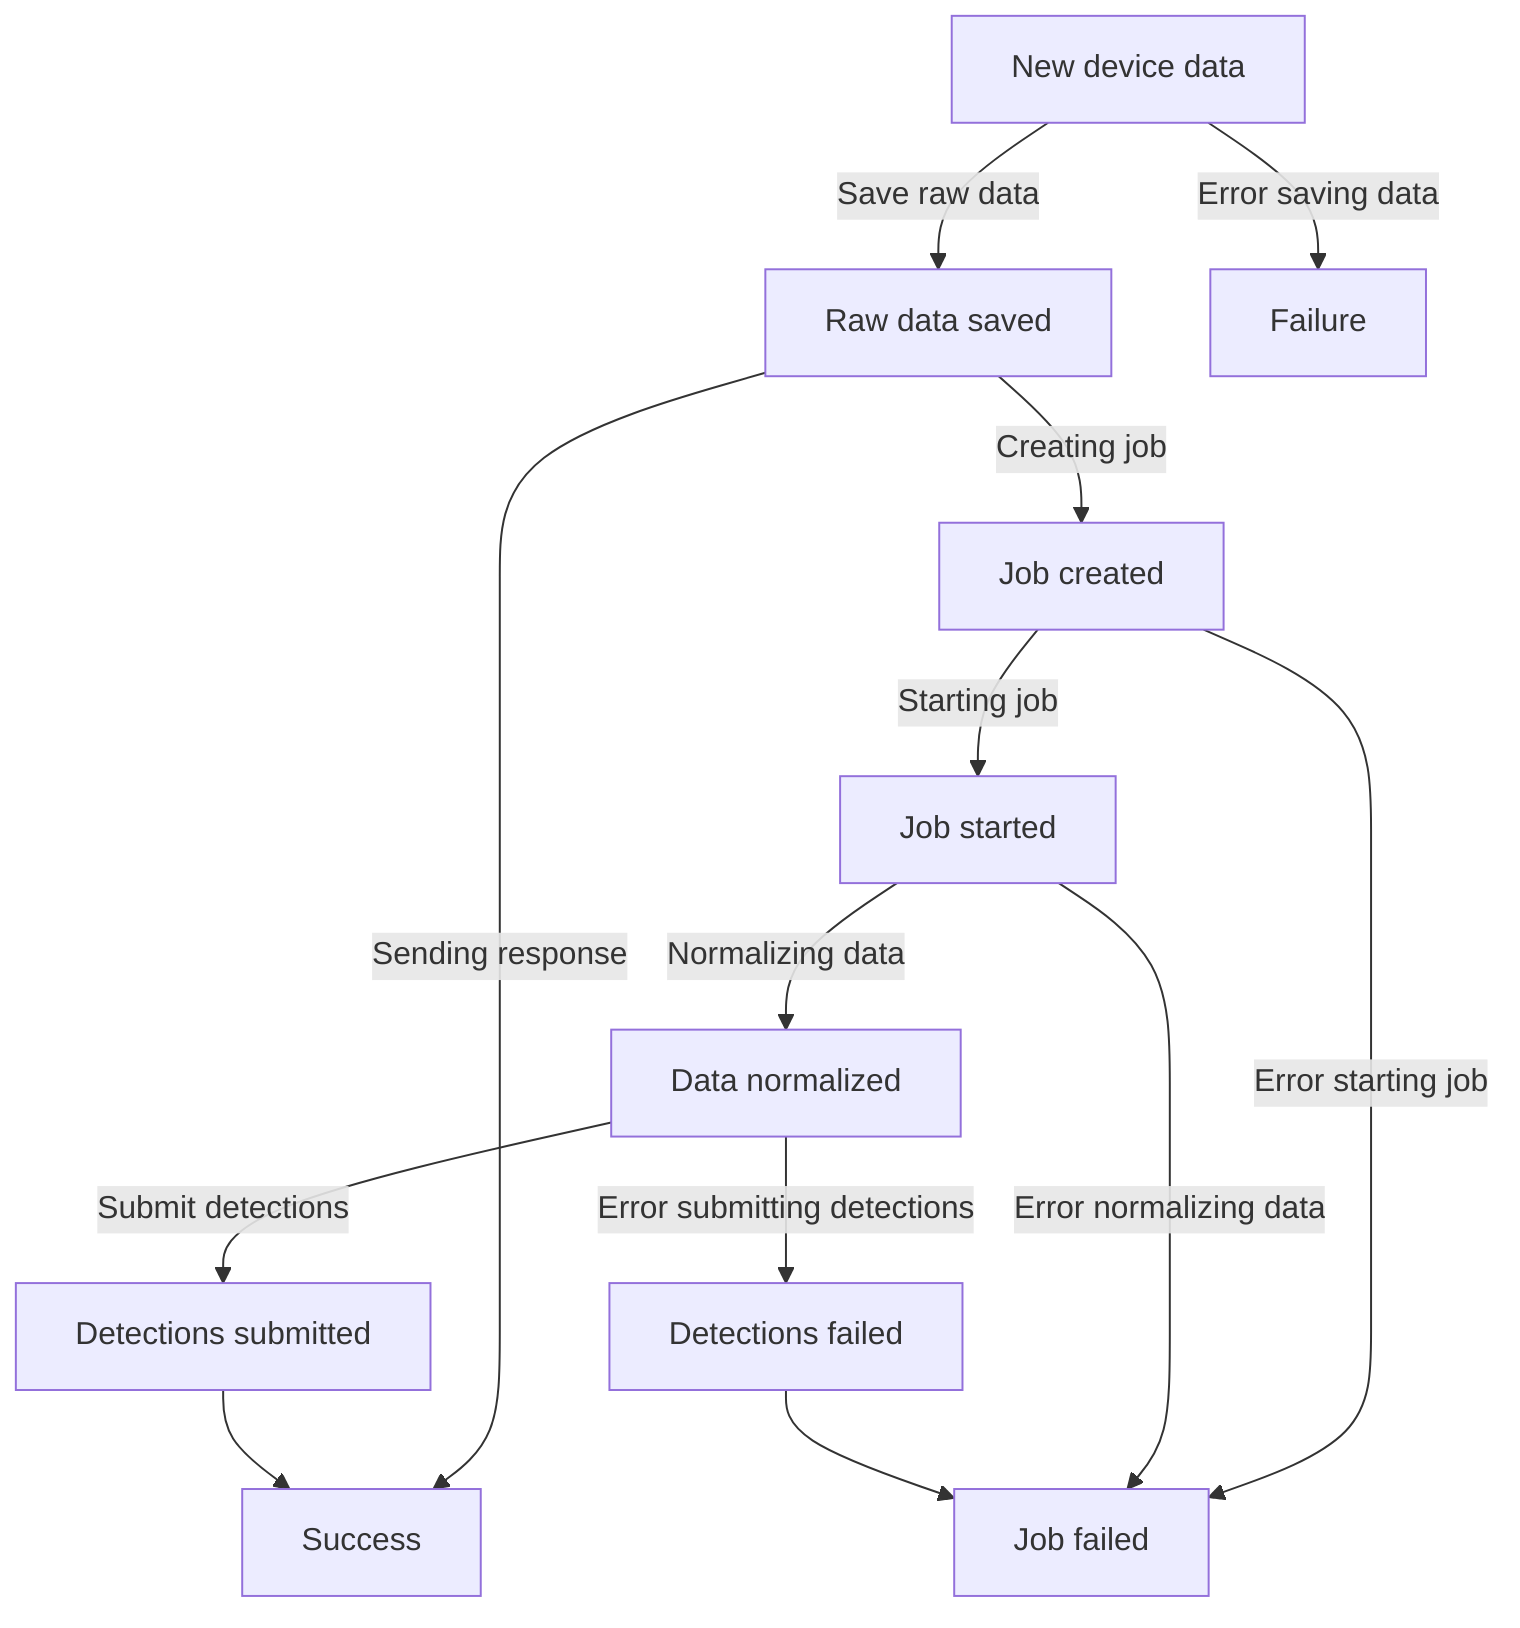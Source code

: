 flowchart TD
    NewDeviceData[New device data] --> |Save raw data| RawDataSaved[Raw data saved]
    NewDeviceData --> |Error saving data| Failure[Failure]
    RawDataSaved --> |Creating job| JobCreated[Job created]
    RawDataSaved --> |Sending response| Success[Success]
    JobCreated --> |Starting job| JobStarted[Job started]
    JobCreated --> |Error starting job| JobFailed[Job failed]
    JobStarted --> |Normalizing data| NormalizedData[Data normalized]
    JobStarted --> |Error normalizing data| JobFailed
    NormalizedData --> |Submit detections| DetectionsSubmitted[Detections submitted]
    NormalizedData --> |Error submitting detections| DetectionsNotSubmitted[Detections failed]
    DetectionsSubmitted --> Success
    DetectionsNotSubmitted --> JobFailed